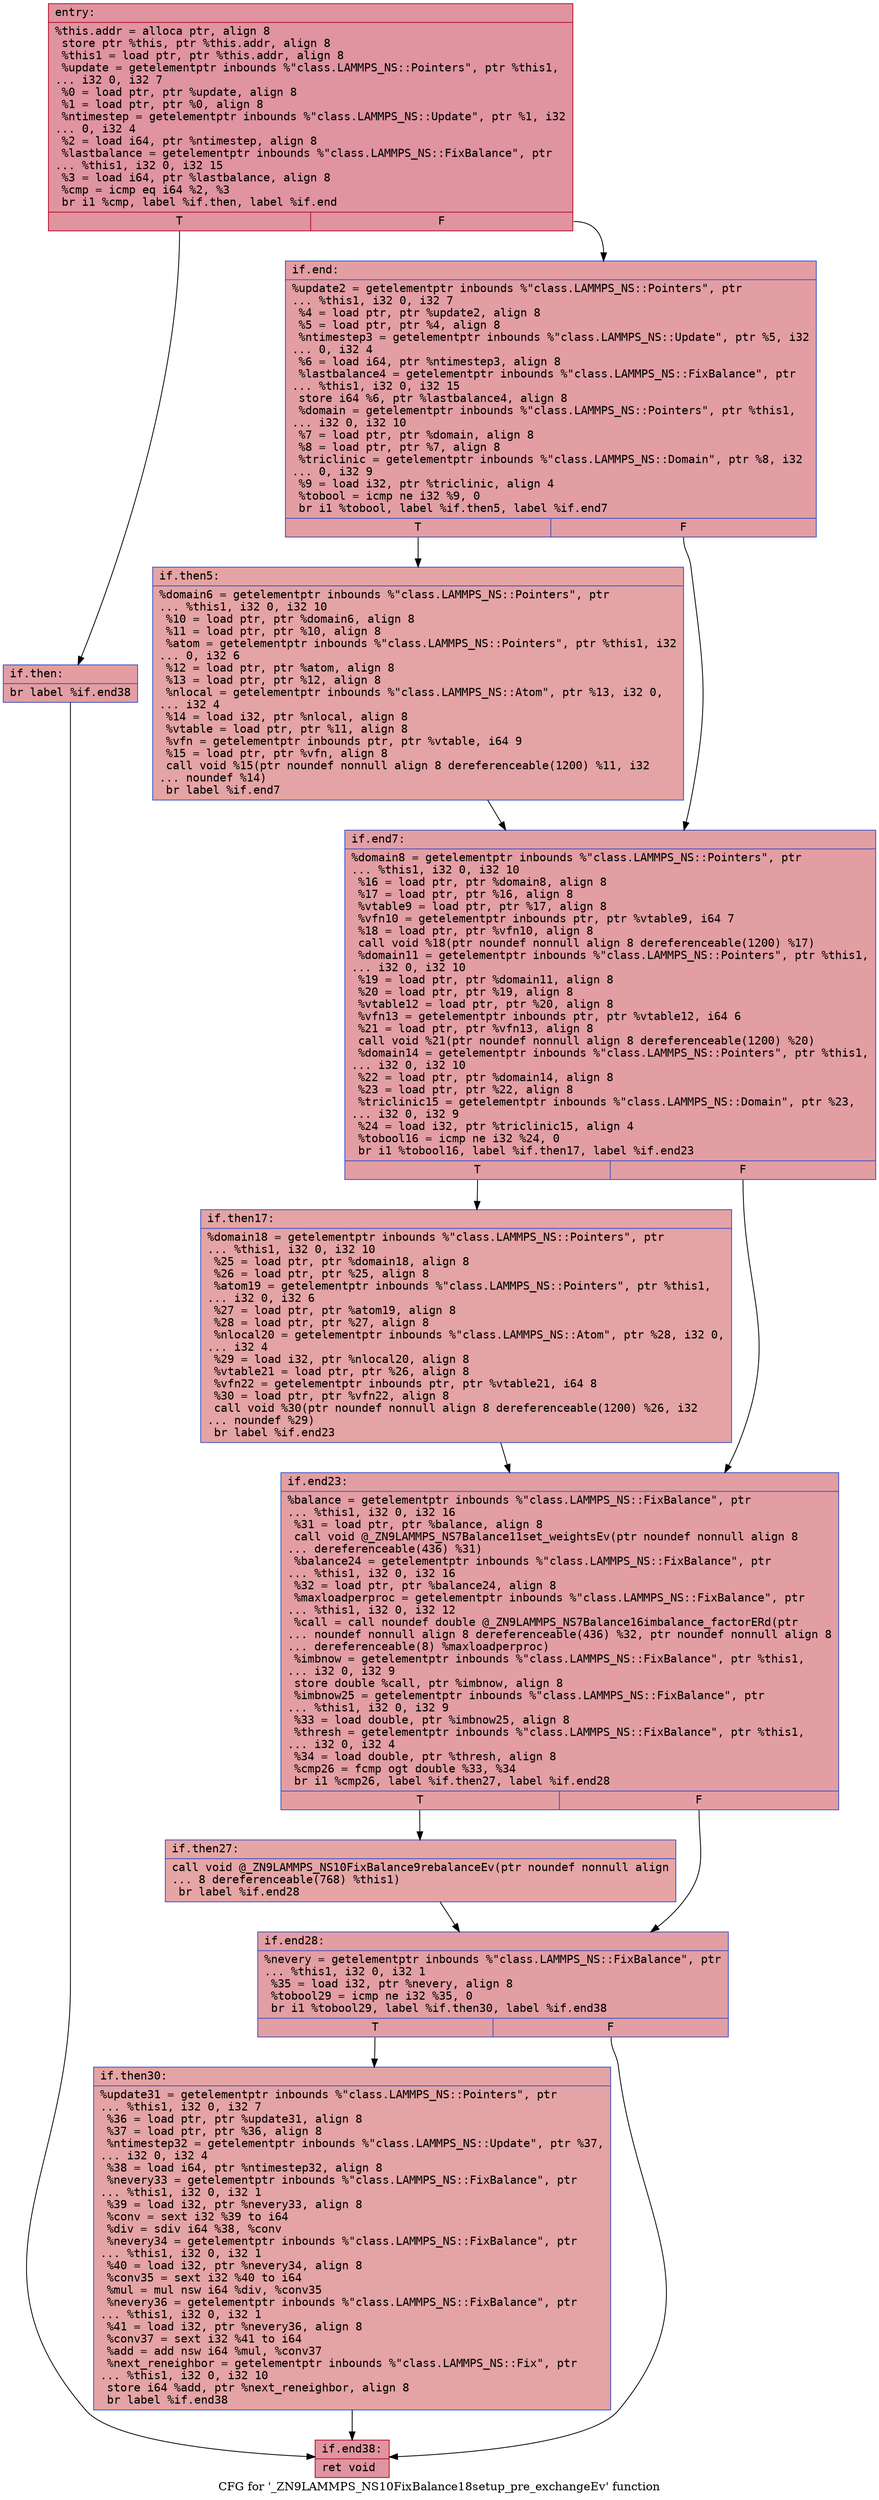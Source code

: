 digraph "CFG for '_ZN9LAMMPS_NS10FixBalance18setup_pre_exchangeEv' function" {
	label="CFG for '_ZN9LAMMPS_NS10FixBalance18setup_pre_exchangeEv' function";

	Node0x558dde57c4a0 [shape=record,color="#b70d28ff", style=filled, fillcolor="#b70d2870" fontname="Courier",label="{entry:\l|  %this.addr = alloca ptr, align 8\l  store ptr %this, ptr %this.addr, align 8\l  %this1 = load ptr, ptr %this.addr, align 8\l  %update = getelementptr inbounds %\"class.LAMMPS_NS::Pointers\", ptr %this1,\l... i32 0, i32 7\l  %0 = load ptr, ptr %update, align 8\l  %1 = load ptr, ptr %0, align 8\l  %ntimestep = getelementptr inbounds %\"class.LAMMPS_NS::Update\", ptr %1, i32\l... 0, i32 4\l  %2 = load i64, ptr %ntimestep, align 8\l  %lastbalance = getelementptr inbounds %\"class.LAMMPS_NS::FixBalance\", ptr\l... %this1, i32 0, i32 15\l  %3 = load i64, ptr %lastbalance, align 8\l  %cmp = icmp eq i64 %2, %3\l  br i1 %cmp, label %if.then, label %if.end\l|{<s0>T|<s1>F}}"];
	Node0x558dde57c4a0:s0 -> Node0x558dde57cbb0[tooltip="entry -> if.then\nProbability 50.00%" ];
	Node0x558dde57c4a0:s1 -> Node0x558dde57cc20[tooltip="entry -> if.end\nProbability 50.00%" ];
	Node0x558dde57cbb0 [shape=record,color="#3d50c3ff", style=filled, fillcolor="#be242e70" fontname="Courier",label="{if.then:\l|  br label %if.end38\l}"];
	Node0x558dde57cbb0 -> Node0x558dde57cd40[tooltip="if.then -> if.end38\nProbability 100.00%" ];
	Node0x558dde57cc20 [shape=record,color="#3d50c3ff", style=filled, fillcolor="#be242e70" fontname="Courier",label="{if.end:\l|  %update2 = getelementptr inbounds %\"class.LAMMPS_NS::Pointers\", ptr\l... %this1, i32 0, i32 7\l  %4 = load ptr, ptr %update2, align 8\l  %5 = load ptr, ptr %4, align 8\l  %ntimestep3 = getelementptr inbounds %\"class.LAMMPS_NS::Update\", ptr %5, i32\l... 0, i32 4\l  %6 = load i64, ptr %ntimestep3, align 8\l  %lastbalance4 = getelementptr inbounds %\"class.LAMMPS_NS::FixBalance\", ptr\l... %this1, i32 0, i32 15\l  store i64 %6, ptr %lastbalance4, align 8\l  %domain = getelementptr inbounds %\"class.LAMMPS_NS::Pointers\", ptr %this1,\l... i32 0, i32 10\l  %7 = load ptr, ptr %domain, align 8\l  %8 = load ptr, ptr %7, align 8\l  %triclinic = getelementptr inbounds %\"class.LAMMPS_NS::Domain\", ptr %8, i32\l... 0, i32 9\l  %9 = load i32, ptr %triclinic, align 4\l  %tobool = icmp ne i32 %9, 0\l  br i1 %tobool, label %if.then5, label %if.end7\l|{<s0>T|<s1>F}}"];
	Node0x558dde57cc20:s0 -> Node0x558dde57d8b0[tooltip="if.end -> if.then5\nProbability 62.50%" ];
	Node0x558dde57cc20:s1 -> Node0x558dde57d930[tooltip="if.end -> if.end7\nProbability 37.50%" ];
	Node0x558dde57d8b0 [shape=record,color="#3d50c3ff", style=filled, fillcolor="#c32e3170" fontname="Courier",label="{if.then5:\l|  %domain6 = getelementptr inbounds %\"class.LAMMPS_NS::Pointers\", ptr\l... %this1, i32 0, i32 10\l  %10 = load ptr, ptr %domain6, align 8\l  %11 = load ptr, ptr %10, align 8\l  %atom = getelementptr inbounds %\"class.LAMMPS_NS::Pointers\", ptr %this1, i32\l... 0, i32 6\l  %12 = load ptr, ptr %atom, align 8\l  %13 = load ptr, ptr %12, align 8\l  %nlocal = getelementptr inbounds %\"class.LAMMPS_NS::Atom\", ptr %13, i32 0,\l... i32 4\l  %14 = load i32, ptr %nlocal, align 8\l  %vtable = load ptr, ptr %11, align 8\l  %vfn = getelementptr inbounds ptr, ptr %vtable, i64 9\l  %15 = load ptr, ptr %vfn, align 8\l  call void %15(ptr noundef nonnull align 8 dereferenceable(1200) %11, i32\l... noundef %14)\l  br label %if.end7\l}"];
	Node0x558dde57d8b0 -> Node0x558dde57d930[tooltip="if.then5 -> if.end7\nProbability 100.00%" ];
	Node0x558dde57d930 [shape=record,color="#3d50c3ff", style=filled, fillcolor="#be242e70" fontname="Courier",label="{if.end7:\l|  %domain8 = getelementptr inbounds %\"class.LAMMPS_NS::Pointers\", ptr\l... %this1, i32 0, i32 10\l  %16 = load ptr, ptr %domain8, align 8\l  %17 = load ptr, ptr %16, align 8\l  %vtable9 = load ptr, ptr %17, align 8\l  %vfn10 = getelementptr inbounds ptr, ptr %vtable9, i64 7\l  %18 = load ptr, ptr %vfn10, align 8\l  call void %18(ptr noundef nonnull align 8 dereferenceable(1200) %17)\l  %domain11 = getelementptr inbounds %\"class.LAMMPS_NS::Pointers\", ptr %this1,\l... i32 0, i32 10\l  %19 = load ptr, ptr %domain11, align 8\l  %20 = load ptr, ptr %19, align 8\l  %vtable12 = load ptr, ptr %20, align 8\l  %vfn13 = getelementptr inbounds ptr, ptr %vtable12, i64 6\l  %21 = load ptr, ptr %vfn13, align 8\l  call void %21(ptr noundef nonnull align 8 dereferenceable(1200) %20)\l  %domain14 = getelementptr inbounds %\"class.LAMMPS_NS::Pointers\", ptr %this1,\l... i32 0, i32 10\l  %22 = load ptr, ptr %domain14, align 8\l  %23 = load ptr, ptr %22, align 8\l  %triclinic15 = getelementptr inbounds %\"class.LAMMPS_NS::Domain\", ptr %23,\l... i32 0, i32 9\l  %24 = load i32, ptr %triclinic15, align 4\l  %tobool16 = icmp ne i32 %24, 0\l  br i1 %tobool16, label %if.then17, label %if.end23\l|{<s0>T|<s1>F}}"];
	Node0x558dde57d930:s0 -> Node0x558dde57f6b0[tooltip="if.end7 -> if.then17\nProbability 62.50%" ];
	Node0x558dde57d930:s1 -> Node0x558dde57f730[tooltip="if.end7 -> if.end23\nProbability 37.50%" ];
	Node0x558dde57f6b0 [shape=record,color="#3d50c3ff", style=filled, fillcolor="#c32e3170" fontname="Courier",label="{if.then17:\l|  %domain18 = getelementptr inbounds %\"class.LAMMPS_NS::Pointers\", ptr\l... %this1, i32 0, i32 10\l  %25 = load ptr, ptr %domain18, align 8\l  %26 = load ptr, ptr %25, align 8\l  %atom19 = getelementptr inbounds %\"class.LAMMPS_NS::Pointers\", ptr %this1,\l... i32 0, i32 6\l  %27 = load ptr, ptr %atom19, align 8\l  %28 = load ptr, ptr %27, align 8\l  %nlocal20 = getelementptr inbounds %\"class.LAMMPS_NS::Atom\", ptr %28, i32 0,\l... i32 4\l  %29 = load i32, ptr %nlocal20, align 8\l  %vtable21 = load ptr, ptr %26, align 8\l  %vfn22 = getelementptr inbounds ptr, ptr %vtable21, i64 8\l  %30 = load ptr, ptr %vfn22, align 8\l  call void %30(ptr noundef nonnull align 8 dereferenceable(1200) %26, i32\l... noundef %29)\l  br label %if.end23\l}"];
	Node0x558dde57f6b0 -> Node0x558dde57f730[tooltip="if.then17 -> if.end23\nProbability 100.00%" ];
	Node0x558dde57f730 [shape=record,color="#3d50c3ff", style=filled, fillcolor="#be242e70" fontname="Courier",label="{if.end23:\l|  %balance = getelementptr inbounds %\"class.LAMMPS_NS::FixBalance\", ptr\l... %this1, i32 0, i32 16\l  %31 = load ptr, ptr %balance, align 8\l  call void @_ZN9LAMMPS_NS7Balance11set_weightsEv(ptr noundef nonnull align 8\l... dereferenceable(436) %31)\l  %balance24 = getelementptr inbounds %\"class.LAMMPS_NS::FixBalance\", ptr\l... %this1, i32 0, i32 16\l  %32 = load ptr, ptr %balance24, align 8\l  %maxloadperproc = getelementptr inbounds %\"class.LAMMPS_NS::FixBalance\", ptr\l... %this1, i32 0, i32 12\l  %call = call noundef double @_ZN9LAMMPS_NS7Balance16imbalance_factorERd(ptr\l... noundef nonnull align 8 dereferenceable(436) %32, ptr noundef nonnull align 8\l... dereferenceable(8) %maxloadperproc)\l  %imbnow = getelementptr inbounds %\"class.LAMMPS_NS::FixBalance\", ptr %this1,\l... i32 0, i32 9\l  store double %call, ptr %imbnow, align 8\l  %imbnow25 = getelementptr inbounds %\"class.LAMMPS_NS::FixBalance\", ptr\l... %this1, i32 0, i32 9\l  %33 = load double, ptr %imbnow25, align 8\l  %thresh = getelementptr inbounds %\"class.LAMMPS_NS::FixBalance\", ptr %this1,\l... i32 0, i32 4\l  %34 = load double, ptr %thresh, align 8\l  %cmp26 = fcmp ogt double %33, %34\l  br i1 %cmp26, label %if.then27, label %if.end28\l|{<s0>T|<s1>F}}"];
	Node0x558dde57f730:s0 -> Node0x558dde580d30[tooltip="if.end23 -> if.then27\nProbability 50.00%" ];
	Node0x558dde57f730:s1 -> Node0x558dde5813d0[tooltip="if.end23 -> if.end28\nProbability 50.00%" ];
	Node0x558dde580d30 [shape=record,color="#3d50c3ff", style=filled, fillcolor="#c5333470" fontname="Courier",label="{if.then27:\l|  call void @_ZN9LAMMPS_NS10FixBalance9rebalanceEv(ptr noundef nonnull align\l... 8 dereferenceable(768) %this1)\l  br label %if.end28\l}"];
	Node0x558dde580d30 -> Node0x558dde5813d0[tooltip="if.then27 -> if.end28\nProbability 100.00%" ];
	Node0x558dde5813d0 [shape=record,color="#3d50c3ff", style=filled, fillcolor="#be242e70" fontname="Courier",label="{if.end28:\l|  %nevery = getelementptr inbounds %\"class.LAMMPS_NS::FixBalance\", ptr\l... %this1, i32 0, i32 1\l  %35 = load i32, ptr %nevery, align 8\l  %tobool29 = icmp ne i32 %35, 0\l  br i1 %tobool29, label %if.then30, label %if.end38\l|{<s0>T|<s1>F}}"];
	Node0x558dde5813d0:s0 -> Node0x558dde581930[tooltip="if.end28 -> if.then30\nProbability 62.50%" ];
	Node0x558dde5813d0:s1 -> Node0x558dde57cd40[tooltip="if.end28 -> if.end38\nProbability 37.50%" ];
	Node0x558dde581930 [shape=record,color="#3d50c3ff", style=filled, fillcolor="#c32e3170" fontname="Courier",label="{if.then30:\l|  %update31 = getelementptr inbounds %\"class.LAMMPS_NS::Pointers\", ptr\l... %this1, i32 0, i32 7\l  %36 = load ptr, ptr %update31, align 8\l  %37 = load ptr, ptr %36, align 8\l  %ntimestep32 = getelementptr inbounds %\"class.LAMMPS_NS::Update\", ptr %37,\l... i32 0, i32 4\l  %38 = load i64, ptr %ntimestep32, align 8\l  %nevery33 = getelementptr inbounds %\"class.LAMMPS_NS::FixBalance\", ptr\l... %this1, i32 0, i32 1\l  %39 = load i32, ptr %nevery33, align 8\l  %conv = sext i32 %39 to i64\l  %div = sdiv i64 %38, %conv\l  %nevery34 = getelementptr inbounds %\"class.LAMMPS_NS::FixBalance\", ptr\l... %this1, i32 0, i32 1\l  %40 = load i32, ptr %nevery34, align 8\l  %conv35 = sext i32 %40 to i64\l  %mul = mul nsw i64 %div, %conv35\l  %nevery36 = getelementptr inbounds %\"class.LAMMPS_NS::FixBalance\", ptr\l... %this1, i32 0, i32 1\l  %41 = load i32, ptr %nevery36, align 8\l  %conv37 = sext i32 %41 to i64\l  %add = add nsw i64 %mul, %conv37\l  %next_reneighbor = getelementptr inbounds %\"class.LAMMPS_NS::Fix\", ptr\l... %this1, i32 0, i32 10\l  store i64 %add, ptr %next_reneighbor, align 8\l  br label %if.end38\l}"];
	Node0x558dde581930 -> Node0x558dde57cd40[tooltip="if.then30 -> if.end38\nProbability 100.00%" ];
	Node0x558dde57cd40 [shape=record,color="#b70d28ff", style=filled, fillcolor="#b70d2870" fontname="Courier",label="{if.end38:\l|  ret void\l}"];
}
